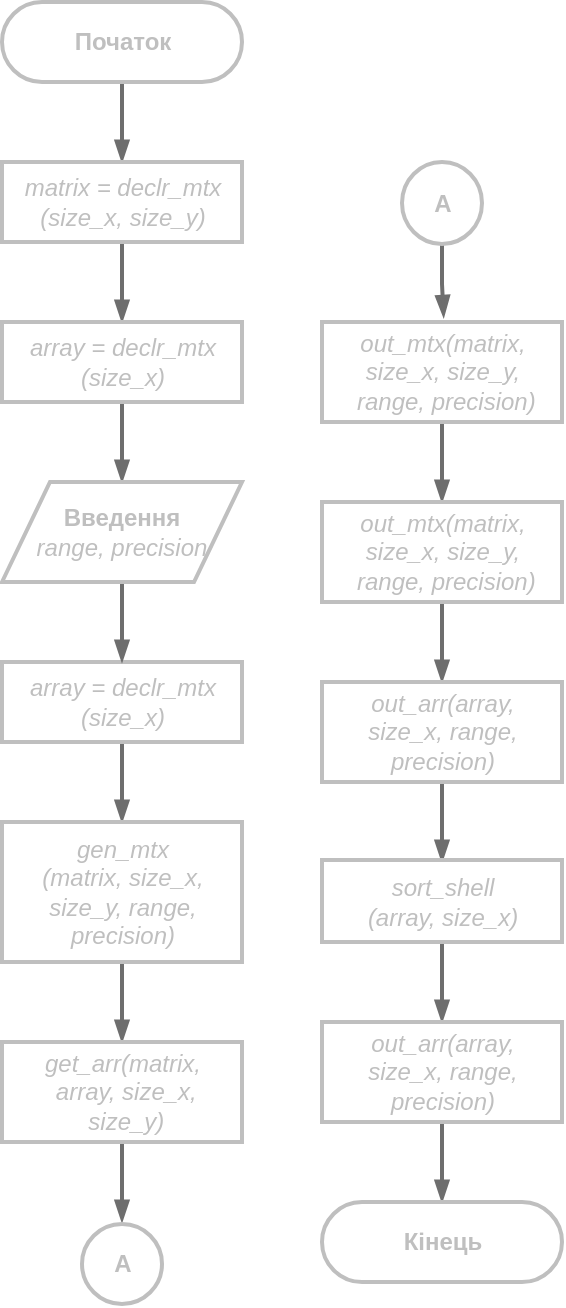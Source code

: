 <mxfile version="15.8.7" type="device" pages="10"><diagram id="KHq2c0_i9ajR-9Ve8inW" name="Основна"><mxGraphModel dx="524" dy="940" grid="1" gridSize="10" guides="1" tooltips="1" connect="1" arrows="1" fold="1" page="1" pageScale="1" pageWidth="827" pageHeight="1169" math="0" shadow="0"><root><mxCell id="0"/><mxCell id="1" parent="0"/><mxCell id="q43H_K_Y2ieSmeXYrUgz-2" style="edgeStyle=orthogonalEdgeStyle;rounded=0;orthogonalLoop=1;jettySize=auto;html=1;fontColor=#BFBFBF;strokeWidth=2;strokeColor=#6E6E6E;endArrow=blockThin;endFill=1;" edge="1" parent="1" source="q43H_K_Y2ieSmeXYrUgz-1"><mxGeometry relative="1" as="geometry"><mxPoint x="380" y="119" as="targetPoint"/></mxGeometry></mxCell><mxCell id="q43H_K_Y2ieSmeXYrUgz-1" value="&lt;b&gt;&lt;font color=&quot;#bfbfbf&quot;&gt;Початок&lt;/font&gt;&lt;/b&gt;" style="html=1;dashed=0;whitespace=wrap;shape=mxgraph.dfd.start;strokeWidth=2;strokeColor=#BFBFBF;" vertex="1" parent="1"><mxGeometry x="320" y="39" width="120" height="40" as="geometry"/></mxCell><mxCell id="q43H_K_Y2ieSmeXYrUgz-5" style="edgeStyle=orthogonalEdgeStyle;rounded=0;orthogonalLoop=1;jettySize=auto;html=1;entryX=0.5;entryY=0;entryDx=0;entryDy=0;fontColor=#BFBFBF;endArrow=blockThin;endFill=1;strokeColor=#6E6E6E;strokeWidth=2;" edge="1" parent="1" source="q43H_K_Y2ieSmeXYrUgz-3" target="q43H_K_Y2ieSmeXYrUgz-4"><mxGeometry relative="1" as="geometry"/></mxCell><mxCell id="q43H_K_Y2ieSmeXYrUgz-3" value="&lt;i&gt;matrix = declr_mtx&lt;br&gt;(size_x, size_y)&lt;/i&gt;" style="html=1;dashed=0;whitespace=wrap;fontColor=#BFBFBF;strokeColor=#BFBFBF;strokeWidth=2;" vertex="1" parent="1"><mxGeometry x="320" y="119" width="120" height="40" as="geometry"/></mxCell><mxCell id="q43H_K_Y2ieSmeXYrUgz-6" style="edgeStyle=orthogonalEdgeStyle;rounded=0;orthogonalLoop=1;jettySize=auto;html=1;fontColor=#BFBFBF;endArrow=blockThin;endFill=1;strokeColor=#6E6E6E;strokeWidth=2;" edge="1" parent="1" source="q43H_K_Y2ieSmeXYrUgz-4"><mxGeometry relative="1" as="geometry"><mxPoint x="380" y="279" as="targetPoint"/></mxGeometry></mxCell><mxCell id="q43H_K_Y2ieSmeXYrUgz-4" value="&lt;i&gt;array = declr_mtx&lt;br&gt;(size_x)&lt;/i&gt;" style="html=1;dashed=0;whitespace=wrap;fontColor=#BFBFBF;strokeColor=#BFBFBF;strokeWidth=2;" vertex="1" parent="1"><mxGeometry x="320" y="199" width="120" height="40" as="geometry"/></mxCell><mxCell id="q43H_K_Y2ieSmeXYrUgz-11" style="edgeStyle=orthogonalEdgeStyle;rounded=0;orthogonalLoop=1;jettySize=auto;html=1;entryX=0.5;entryY=0;entryDx=0;entryDy=0;fontColor=#BFBFBF;endArrow=blockThin;endFill=1;strokeColor=#6E6E6E;strokeWidth=2;" edge="1" parent="1" source="q43H_K_Y2ieSmeXYrUgz-7" target="q43H_K_Y2ieSmeXYrUgz-10"><mxGeometry relative="1" as="geometry"/></mxCell><mxCell id="q43H_K_Y2ieSmeXYrUgz-7" value="&lt;i&gt;array = declr_mtx&lt;br&gt;(size_x)&lt;/i&gt;" style="html=1;dashed=0;whitespace=wrap;fontColor=#BFBFBF;strokeColor=#BFBFBF;strokeWidth=2;" vertex="1" parent="1"><mxGeometry x="320" y="369" width="120" height="40" as="geometry"/></mxCell><mxCell id="q43H_K_Y2ieSmeXYrUgz-9" style="edgeStyle=orthogonalEdgeStyle;rounded=0;orthogonalLoop=1;jettySize=auto;html=1;fontColor=#BFBFBF;endArrow=blockThin;endFill=1;strokeColor=#6E6E6E;strokeWidth=2;" edge="1" parent="1" source="q43H_K_Y2ieSmeXYrUgz-8"><mxGeometry relative="1" as="geometry"><mxPoint x="380" y="369" as="targetPoint"/></mxGeometry></mxCell><mxCell id="q43H_K_Y2ieSmeXYrUgz-8" value="&lt;b&gt;Введення&lt;/b&gt; &lt;br&gt;&lt;i&gt;range, precision&lt;/i&gt;" style="shape=parallelogram;perimeter=parallelogramPerimeter;whiteSpace=wrap;html=1;dashed=0;fontColor=#BFBFBF;strokeColor=#BFBFBF;strokeWidth=2;" vertex="1" parent="1"><mxGeometry x="320" y="279" width="120" height="50" as="geometry"/></mxCell><mxCell id="q43H_K_Y2ieSmeXYrUgz-12" style="edgeStyle=orthogonalEdgeStyle;rounded=0;orthogonalLoop=1;jettySize=auto;html=1;fontColor=#BFBFBF;endArrow=blockThin;endFill=1;strokeColor=#6E6E6E;strokeWidth=2;" edge="1" parent="1" source="q43H_K_Y2ieSmeXYrUgz-10"><mxGeometry relative="1" as="geometry"><mxPoint x="380" y="559" as="targetPoint"/></mxGeometry></mxCell><mxCell id="q43H_K_Y2ieSmeXYrUgz-10" value="&lt;i&gt;gen_mtx&lt;br&gt;(matrix, size_x, &lt;br&gt;size_y, range, &lt;br&gt;precision)&lt;/i&gt;" style="html=1;dashed=0;whitespace=wrap;fontColor=#BFBFBF;strokeColor=#BFBFBF;strokeWidth=2;" vertex="1" parent="1"><mxGeometry x="320" y="449" width="120" height="70" as="geometry"/></mxCell><mxCell id="q43H_K_Y2ieSmeXYrUgz-14" style="edgeStyle=orthogonalEdgeStyle;rounded=0;orthogonalLoop=1;jettySize=auto;html=1;fontColor=#BFBFBF;endArrow=blockThin;endFill=1;strokeColor=#6E6E6E;strokeWidth=2;" edge="1" parent="1" source="q43H_K_Y2ieSmeXYrUgz-13"><mxGeometry relative="1" as="geometry"><mxPoint x="380" y="649" as="targetPoint"/></mxGeometry></mxCell><mxCell id="q43H_K_Y2ieSmeXYrUgz-13" value="&lt;i&gt;get_arr(matrix,&lt;br&gt;&amp;nbsp;array, size_x,&lt;br&gt;&amp;nbsp;size_y)&lt;/i&gt;" style="html=1;dashed=0;whitespace=wrap;fontColor=#BFBFBF;strokeColor=#BFBFBF;strokeWidth=2;" vertex="1" parent="1"><mxGeometry x="320" y="559" width="120" height="50" as="geometry"/></mxCell><mxCell id="q43H_K_Y2ieSmeXYrUgz-16" style="edgeStyle=orthogonalEdgeStyle;rounded=0;orthogonalLoop=1;jettySize=auto;html=1;fontColor=#BFBFBF;endArrow=blockThin;endFill=1;strokeColor=#6E6E6E;strokeWidth=2;" edge="1" parent="1" source="q43H_K_Y2ieSmeXYrUgz-15"><mxGeometry relative="1" as="geometry"><mxPoint x="540" y="289" as="targetPoint"/></mxGeometry></mxCell><mxCell id="q43H_K_Y2ieSmeXYrUgz-15" value="&lt;i&gt;out_mtx(matrix, &lt;br&gt;size_x, size_y,&lt;br&gt;&amp;nbsp;range, precision)&lt;br&gt;&lt;/i&gt;" style="html=1;dashed=0;whitespace=wrap;fontColor=#BFBFBF;strokeColor=#BFBFBF;strokeWidth=2;" vertex="1" parent="1"><mxGeometry x="480" y="199" width="120" height="50" as="geometry"/></mxCell><mxCell id="q43H_K_Y2ieSmeXYrUgz-18" style="edgeStyle=orthogonalEdgeStyle;rounded=0;orthogonalLoop=1;jettySize=auto;html=1;fontColor=#BFBFBF;endArrow=blockThin;endFill=1;strokeColor=#6E6E6E;strokeWidth=2;" edge="1" parent="1" source="q43H_K_Y2ieSmeXYrUgz-17"><mxGeometry relative="1" as="geometry"><mxPoint x="540" y="379" as="targetPoint"/></mxGeometry></mxCell><mxCell id="q43H_K_Y2ieSmeXYrUgz-17" value="&lt;i&gt;out_mtx(matrix, &lt;br&gt;size_x, size_y,&lt;br&gt;&amp;nbsp;range, precision)&lt;/i&gt;" style="html=1;dashed=0;whitespace=wrap;fontColor=#BFBFBF;strokeColor=#BFBFBF;strokeWidth=2;" vertex="1" parent="1"><mxGeometry x="480" y="289" width="120" height="50" as="geometry"/></mxCell><mxCell id="q43H_K_Y2ieSmeXYrUgz-20" style="edgeStyle=orthogonalEdgeStyle;rounded=0;orthogonalLoop=1;jettySize=auto;html=1;fontColor=#BFBFBF;endArrow=blockThin;endFill=1;strokeColor=#6E6E6E;strokeWidth=2;" edge="1" parent="1" source="q43H_K_Y2ieSmeXYrUgz-19"><mxGeometry relative="1" as="geometry"><mxPoint x="540" y="469" as="targetPoint"/></mxGeometry></mxCell><mxCell id="q43H_K_Y2ieSmeXYrUgz-19" value="&lt;i&gt;out_arr(array, &lt;br&gt;size_x, range, &lt;br&gt;precision)&lt;/i&gt;" style="html=1;dashed=0;whitespace=wrap;fontColor=#BFBFBF;strokeColor=#BFBFBF;strokeWidth=2;" vertex="1" parent="1"><mxGeometry x="480" y="379" width="120" height="50" as="geometry"/></mxCell><mxCell id="q43H_K_Y2ieSmeXYrUgz-22" style="edgeStyle=orthogonalEdgeStyle;rounded=0;orthogonalLoop=1;jettySize=auto;html=1;fontColor=#BFBFBF;endArrow=blockThin;endFill=1;strokeColor=#6E6E6E;strokeWidth=2;" edge="1" parent="1" source="q43H_K_Y2ieSmeXYrUgz-21"><mxGeometry relative="1" as="geometry"><mxPoint x="540" y="549" as="targetPoint"/></mxGeometry></mxCell><mxCell id="q43H_K_Y2ieSmeXYrUgz-21" value="&lt;i&gt;sort_shell&lt;br&gt;(array, size_x)&lt;/i&gt;" style="html=1;dashed=0;whitespace=wrap;fontColor=#BFBFBF;strokeColor=#BFBFBF;strokeWidth=2;" vertex="1" parent="1"><mxGeometry x="480" y="468" width="120" height="41" as="geometry"/></mxCell><mxCell id="q43H_K_Y2ieSmeXYrUgz-25" style="edgeStyle=orthogonalEdgeStyle;rounded=0;orthogonalLoop=1;jettySize=auto;html=1;entryX=0.5;entryY=0.5;entryDx=0;entryDy=-20;entryPerimeter=0;fontColor=#BFBFBF;endArrow=blockThin;endFill=1;strokeColor=#6E6E6E;strokeWidth=2;" edge="1" parent="1" source="q43H_K_Y2ieSmeXYrUgz-23" target="q43H_K_Y2ieSmeXYrUgz-24"><mxGeometry relative="1" as="geometry"/></mxCell><mxCell id="q43H_K_Y2ieSmeXYrUgz-23" value="&lt;i&gt;out_arr(array, &lt;br&gt;size_x, range, &lt;br&gt;precision)&lt;/i&gt;" style="html=1;dashed=0;whitespace=wrap;fontColor=#BFBFBF;strokeColor=#BFBFBF;strokeWidth=2;" vertex="1" parent="1"><mxGeometry x="480" y="549" width="120" height="50" as="geometry"/></mxCell><mxCell id="q43H_K_Y2ieSmeXYrUgz-24" value="&lt;b&gt;&lt;font color=&quot;#bfbfbf&quot;&gt;Кінець&lt;/font&gt;&lt;/b&gt;" style="html=1;dashed=0;whitespace=wrap;shape=mxgraph.dfd.start;strokeWidth=2;strokeColor=#BFBFBF;" vertex="1" parent="1"><mxGeometry x="480" y="639" width="120" height="40" as="geometry"/></mxCell><mxCell id="q43H_K_Y2ieSmeXYrUgz-26" value="&lt;b&gt;A&lt;/b&gt;" style="shape=ellipse;html=1;dashed=0;whitespace=wrap;perimeter=ellipsePerimeter;fontColor=#BFBFBF;strokeColor=#BFBFBF;strokeWidth=2;" vertex="1" parent="1"><mxGeometry x="360" y="650" width="40" height="40" as="geometry"/></mxCell><mxCell id="q43H_K_Y2ieSmeXYrUgz-28" style="edgeStyle=orthogonalEdgeStyle;rounded=0;orthogonalLoop=1;jettySize=auto;html=1;entryX=0.507;entryY=-0.048;entryDx=0;entryDy=0;entryPerimeter=0;fontColor=#BFBFBF;endArrow=blockThin;endFill=1;strokeColor=#6E6E6E;strokeWidth=2;" edge="1" parent="1" source="q43H_K_Y2ieSmeXYrUgz-27" target="q43H_K_Y2ieSmeXYrUgz-15"><mxGeometry relative="1" as="geometry"/></mxCell><mxCell id="q43H_K_Y2ieSmeXYrUgz-27" value="&lt;b&gt;A&lt;/b&gt;" style="shape=ellipse;html=1;dashed=0;whitespace=wrap;perimeter=ellipsePerimeter;fontColor=#BFBFBF;strokeColor=#BFBFBF;strokeWidth=2;" vertex="1" parent="1"><mxGeometry x="520" y="119" width="40" height="41" as="geometry"/></mxCell></root></mxGraphModel></diagram><diagram id="K5B6Pl3CyF44BrarCf-X" name="declr_mtx"><mxGraphModel dx="362" dy="649" grid="1" gridSize="10" guides="1" tooltips="1" connect="1" arrows="1" fold="1" page="1" pageScale="1" pageWidth="827" pageHeight="1169" math="0" shadow="0"><root><mxCell id="3604OHg0y0HaI5gsdw8K-0"/><mxCell id="3604OHg0y0HaI5gsdw8K-1" parent="3604OHg0y0HaI5gsdw8K-0"/><mxCell id="VGeND4pKzRzP8vx8jF81-1" style="edgeStyle=orthogonalEdgeStyle;rounded=0;orthogonalLoop=1;jettySize=auto;html=1;fontColor=#BFBFBF;endArrow=blockThin;endFill=1;strokeColor=#6E6E6E;strokeWidth=2;" edge="1" parent="3604OHg0y0HaI5gsdw8K-1" source="3604OHg0y0HaI5gsdw8K-2"><mxGeometry relative="1" as="geometry"><mxPoint x="340" y="280" as="targetPoint"/></mxGeometry></mxCell><mxCell id="3604OHg0y0HaI5gsdw8K-2" value="&lt;b&gt;Початок&lt;/b&gt; &lt;i&gt;declr_mtx()&lt;/i&gt;" style="shape=process;whiteSpace=wrap;html=1;backgroundOutline=1;fontColor=#BFBFBF;strokeColor=#BFBFBF;strokeWidth=2;" vertex="1" parent="3604OHg0y0HaI5gsdw8K-1"><mxGeometry x="280" y="200" width="120" height="40" as="geometry"/></mxCell><mxCell id="VGeND4pKzRzP8vx8jF81-0" value="&lt;b&gt;Кінець&lt;br&gt;&lt;/b&gt;&lt;i&gt;declr_mtx()&lt;/i&gt;" style="shape=process;whiteSpace=wrap;html=1;backgroundOutline=1;fontColor=#BFBFBF;strokeColor=#BFBFBF;strokeWidth=2;" vertex="1" parent="3604OHg0y0HaI5gsdw8K-1"><mxGeometry x="280" y="540" width="120" height="40" as="geometry"/></mxCell><mxCell id="f7QhoeqSEtTidfWY8fZw-1" style="edgeStyle=orthogonalEdgeStyle;rounded=0;orthogonalLoop=1;jettySize=auto;html=1;entryX=0.5;entryY=0;entryDx=0;entryDy=0;fontColor=#BFBFBF;endArrow=blockThin;endFill=1;strokeColor=#6E6E6E;strokeWidth=2;" edge="1" parent="3604OHg0y0HaI5gsdw8K-1" source="VGeND4pKzRzP8vx8jF81-2" target="f7QhoeqSEtTidfWY8fZw-0"><mxGeometry relative="1" as="geometry"/></mxCell><mxCell id="VGeND4pKzRzP8vx8jF81-2" value="&lt;i&gt;matrix = new &lt;br&gt;double* [size_x]&lt;/i&gt;" style="html=1;dashed=0;whitespace=wrap;fontColor=#BFBFBF;strokeColor=#BFBFBF;strokeWidth=2;" vertex="1" parent="3604OHg0y0HaI5gsdw8K-1"><mxGeometry x="280" y="280" width="120" height="40" as="geometry"/></mxCell><mxCell id="f7QhoeqSEtTidfWY8fZw-2" style="edgeStyle=orthogonalEdgeStyle;rounded=0;orthogonalLoop=1;jettySize=auto;html=1;fontColor=#BFBFBF;endArrow=blockThin;endFill=1;strokeColor=#6E6E6E;strokeWidth=2;" edge="1" parent="3604OHg0y0HaI5gsdw8K-1" source="f7QhoeqSEtTidfWY8fZw-0"><mxGeometry relative="1" as="geometry"><mxPoint x="340" y="440" as="targetPoint"/></mxGeometry></mxCell><mxCell id="f7QhoeqSEtTidfWY8fZw-6" style="edgeStyle=orthogonalEdgeStyle;rounded=1;orthogonalLoop=1;jettySize=auto;html=1;fontColor=#6E6E6E;endArrow=blockThin;endFill=1;strokeColor=#6E6E6E;strokeWidth=2;" edge="1" parent="3604OHg0y0HaI5gsdw8K-1" source="f7QhoeqSEtTidfWY8fZw-0"><mxGeometry relative="1" as="geometry"><mxPoint x="340" y="540" as="targetPoint"/><Array as="points"><mxPoint x="420" y="380"/><mxPoint x="420" y="520"/></Array></mxGeometry></mxCell><mxCell id="f7QhoeqSEtTidfWY8fZw-0" value="&lt;i&gt;i := 0, size_x&lt;/i&gt;" style="shape=hexagon;perimeter=hexagonPerimeter2;whiteSpace=wrap;html=1;size=0.25;fontColor=#BFBFBF;strokeColor=#BFBFBF;strokeWidth=2;" vertex="1" parent="3604OHg0y0HaI5gsdw8K-1"><mxGeometry x="280" y="360" width="120" height="40" as="geometry"/></mxCell><mxCell id="f7QhoeqSEtTidfWY8fZw-3" value="&lt;font color=&quot;#6e6e6e&quot;&gt;&lt;b&gt;+&lt;/b&gt;&lt;/font&gt;" style="text;html=1;align=center;verticalAlign=middle;resizable=0;points=[];autosize=1;strokeColor=none;fillColor=none;fontColor=#BFBFBF;" vertex="1" parent="3604OHg0y0HaI5gsdw8K-1"><mxGeometry x="340" y="400" width="20" height="20" as="geometry"/></mxCell><mxCell id="f7QhoeqSEtTidfWY8fZw-5" style="edgeStyle=orthogonalEdgeStyle;rounded=1;orthogonalLoop=1;jettySize=auto;html=1;entryX=0;entryY=0.5;entryDx=0;entryDy=0;fontColor=#6E6E6E;endArrow=blockThin;endFill=1;strokeColor=#6E6E6E;strokeWidth=2;" edge="1" parent="3604OHg0y0HaI5gsdw8K-1" source="f7QhoeqSEtTidfWY8fZw-4" target="f7QhoeqSEtTidfWY8fZw-0"><mxGeometry relative="1" as="geometry"><Array as="points"><mxPoint x="340" y="500"/><mxPoint x="260" y="500"/><mxPoint x="260" y="380"/></Array></mxGeometry></mxCell><mxCell id="f7QhoeqSEtTidfWY8fZw-4" value="&lt;i&gt;&lt;span&gt;&#9;&#9;&#9;&lt;/span&gt;*(matrix + i) = &lt;br&gt;new double [size_y]&lt;/i&gt;" style="html=1;dashed=0;whitespace=wrap;fontColor=#BFBFBF;strokeColor=#BFBFBF;strokeWidth=2;" vertex="1" parent="3604OHg0y0HaI5gsdw8K-1"><mxGeometry x="280" y="440" width="120" height="40" as="geometry"/></mxCell><mxCell id="f7QhoeqSEtTidfWY8fZw-7" value="&lt;font color=&quot;#6e6e6e&quot;&gt;&lt;b&gt;-&lt;/b&gt;&lt;/font&gt;" style="text;html=1;align=center;verticalAlign=middle;resizable=0;points=[];autosize=1;strokeColor=none;fillColor=none;fontColor=#BFBFBF;" vertex="1" parent="3604OHg0y0HaI5gsdw8K-1"><mxGeometry x="400" y="360" width="20" height="20" as="geometry"/></mxCell></root></mxGraphModel></diagram><diagram id="kfWeInoJIXJxgpRwiZeB" name="declr_arr"><mxGraphModel dx="524" dy="939" grid="1" gridSize="10" guides="1" tooltips="1" connect="1" arrows="1" fold="1" page="1" pageScale="1" pageWidth="827" pageHeight="1169" math="0" shadow="0"><root><mxCell id="tuJB4X0P264FBDi9ujvV-0"/><mxCell id="tuJB4X0P264FBDi9ujvV-1" parent="tuJB4X0P264FBDi9ujvV-0"/><mxCell id="hAjqFTEJtmqtq9h8O3nh-2" style="edgeStyle=orthogonalEdgeStyle;rounded=1;orthogonalLoop=1;jettySize=auto;html=1;entryX=0.5;entryY=0;entryDx=0;entryDy=0;fontColor=#BFBFBF;endArrow=blockThin;endFill=1;strokeColor=#6E6E6E;strokeWidth=2;" edge="1" parent="tuJB4X0P264FBDi9ujvV-1" source="hAjqFTEJtmqtq9h8O3nh-0" target="hAjqFTEJtmqtq9h8O3nh-1"><mxGeometry relative="1" as="geometry"/></mxCell><mxCell id="hAjqFTEJtmqtq9h8O3nh-0" value="&lt;b&gt;Початок&lt;/b&gt; &lt;i&gt;declr_arr()&lt;/i&gt;" style="shape=process;whiteSpace=wrap;html=1;backgroundOutline=1;fontColor=#BFBFBF;strokeColor=#BFBFBF;strokeWidth=2;" vertex="1" parent="tuJB4X0P264FBDi9ujvV-1"><mxGeometry x="280" y="200" width="120" height="40" as="geometry"/></mxCell><mxCell id="hAjqFTEJtmqtq9h8O3nh-4" style="edgeStyle=orthogonalEdgeStyle;rounded=1;orthogonalLoop=1;jettySize=auto;html=1;entryX=0.5;entryY=0;entryDx=0;entryDy=0;fontColor=#BFBFBF;endArrow=blockThin;endFill=1;strokeColor=#6E6E6E;strokeWidth=2;" edge="1" parent="tuJB4X0P264FBDi9ujvV-1" source="hAjqFTEJtmqtq9h8O3nh-1" target="hAjqFTEJtmqtq9h8O3nh-3"><mxGeometry relative="1" as="geometry"/></mxCell><mxCell id="hAjqFTEJtmqtq9h8O3nh-1" value="&lt;font color=&quot;#bfbfbf&quot;&gt;array = &lt;br&gt;new double [size_x]&lt;/font&gt;" style="html=1;dashed=0;whitespace=wrap;fontColor=#6E6E6E;strokeColor=#BFBFBF;strokeWidth=2;" vertex="1" parent="tuJB4X0P264FBDi9ujvV-1"><mxGeometry x="280" y="280" width="120" height="40" as="geometry"/></mxCell><mxCell id="hAjqFTEJtmqtq9h8O3nh-6" style="edgeStyle=orthogonalEdgeStyle;rounded=1;orthogonalLoop=1;jettySize=auto;html=1;entryX=0.5;entryY=0;entryDx=0;entryDy=0;fontColor=#BFBFBF;endArrow=blockThin;endFill=1;strokeColor=#6E6E6E;strokeWidth=2;" edge="1" parent="tuJB4X0P264FBDi9ujvV-1" source="hAjqFTEJtmqtq9h8O3nh-3" target="hAjqFTEJtmqtq9h8O3nh-5"><mxGeometry relative="1" as="geometry"/></mxCell><mxCell id="hAjqFTEJtmqtq9h8O3nh-3" value="&lt;b&gt;Повернути&lt;/b&gt; &lt;i&gt;array&lt;/i&gt;" style="html=1;dashed=0;whitespace=wrap;fontColor=#BFBFBF;strokeColor=#BFBFBF;strokeWidth=2;" vertex="1" parent="tuJB4X0P264FBDi9ujvV-1"><mxGeometry x="280" y="360" width="120" height="40" as="geometry"/></mxCell><mxCell id="hAjqFTEJtmqtq9h8O3nh-5" value="&lt;b&gt;Кінець&lt;br&gt;&lt;/b&gt;&lt;i&gt;declr_arr()&lt;/i&gt;" style="shape=process;whiteSpace=wrap;html=1;backgroundOutline=1;fontColor=#BFBFBF;strokeColor=#BFBFBF;strokeWidth=2;" vertex="1" parent="tuJB4X0P264FBDi9ujvV-1"><mxGeometry x="280" y="440" width="120" height="40" as="geometry"/></mxCell></root></mxGraphModel></diagram><diagram id="-f7a3sFOBDPImDX31hqM" name="rand_double"><mxGraphModel dx="362" dy="649" grid="1" gridSize="10" guides="1" tooltips="1" connect="1" arrows="1" fold="1" page="1" pageScale="1" pageWidth="827" pageHeight="1169" math="0" shadow="0"><root><mxCell id="uscAeiHLX8y8g5j1P-vH-0"/><mxCell id="uscAeiHLX8y8g5j1P-vH-1" parent="uscAeiHLX8y8g5j1P-vH-0"/><mxCell id="nmo6jSWnXY6sF3LtTxHo-2" style="edgeStyle=orthogonalEdgeStyle;rounded=1;orthogonalLoop=1;jettySize=auto;html=1;fontColor=#BFBFBF;endArrow=blockThin;endFill=1;strokeColor=#6E6E6E;strokeWidth=2;" edge="1" parent="uscAeiHLX8y8g5j1P-vH-1" source="nmo6jSWnXY6sF3LtTxHo-0"><mxGeometry relative="1" as="geometry"><mxPoint x="340" y="280" as="targetPoint"/></mxGeometry></mxCell><mxCell id="nmo6jSWnXY6sF3LtTxHo-0" value="&lt;b&gt;Початок&lt;/b&gt; &lt;i&gt;rand_double()&lt;/i&gt;" style="shape=process;whiteSpace=wrap;html=1;backgroundOutline=1;fontColor=#BFBFBF;strokeColor=#BFBFBF;strokeWidth=2;" vertex="1" parent="uscAeiHLX8y8g5j1P-vH-1"><mxGeometry x="280" y="200" width="120" height="40" as="geometry"/></mxCell><mxCell id="nmo6jSWnXY6sF3LtTxHo-1" value="&lt;b&gt;Кінець&lt;br&gt;&lt;/b&gt;&lt;i&gt;rand_double&lt;/i&gt;&lt;i&gt;()&lt;/i&gt;" style="shape=process;whiteSpace=wrap;html=1;backgroundOutline=1;fontColor=#BFBFBF;strokeColor=#BFBFBF;strokeWidth=2;" vertex="1" parent="uscAeiHLX8y8g5j1P-vH-1"><mxGeometry x="280" y="620" width="120" height="40" as="geometry"/></mxCell><mxCell id="qNNmHBNoX_MWgnXWmHlu-10" style="edgeStyle=orthogonalEdgeStyle;rounded=1;orthogonalLoop=1;jettySize=auto;html=1;entryX=0.5;entryY=0;entryDx=0;entryDy=0;fontColor=#BFBFBF;endArrow=blockThin;endFill=1;strokeColor=#6E6E6E;strokeWidth=2;" edge="1" parent="uscAeiHLX8y8g5j1P-vH-1" source="qNNmHBNoX_MWgnXWmHlu-8" target="qNNmHBNoX_MWgnXWmHlu-9"><mxGeometry relative="1" as="geometry"/></mxCell><mxCell id="qNNmHBNoX_MWgnXWmHlu-8" value="&lt;i&gt;rand_int = rand() % &lt;br&gt;(2 * range) - range&lt;br&gt;&lt;/i&gt;" style="html=1;dashed=0;whitespace=wrap;fontColor=#BFBFBF;strokeColor=#BFBFBF;strokeWidth=2;" vertex="1" parent="uscAeiHLX8y8g5j1P-vH-1"><mxGeometry x="280" y="280" width="120" height="40" as="geometry"/></mxCell><mxCell id="qNNmHBNoX_MWgnXWmHlu-11" style="edgeStyle=orthogonalEdgeStyle;rounded=1;orthogonalLoop=1;jettySize=auto;html=1;fontColor=#BFBFBF;endArrow=blockThin;endFill=1;strokeColor=#6E6E6E;strokeWidth=2;" edge="1" parent="uscAeiHLX8y8g5j1P-vH-1" source="qNNmHBNoX_MWgnXWmHlu-9"><mxGeometry relative="1" as="geometry"><mxPoint x="340" y="440" as="targetPoint"/></mxGeometry></mxCell><mxCell id="qNNmHBNoX_MWgnXWmHlu-9" value="&lt;i&gt;rand_frac = rand() % &lt;br&gt;int(pow(10, precision))&lt;/i&gt;" style="html=1;dashed=0;whitespace=wrap;fontColor=#BFBFBF;strokeColor=#BFBFBF;strokeWidth=2;" vertex="1" parent="uscAeiHLX8y8g5j1P-vH-1"><mxGeometry x="280" y="360" width="120" height="40" as="geometry"/></mxCell><mxCell id="qNNmHBNoX_MWgnXWmHlu-13" style="edgeStyle=orthogonalEdgeStyle;rounded=1;orthogonalLoop=1;jettySize=auto;html=1;fontColor=#BFBFBF;endArrow=blockThin;endFill=1;strokeColor=#6E6E6E;strokeWidth=2;" edge="1" parent="uscAeiHLX8y8g5j1P-vH-1" source="qNNmHBNoX_MWgnXWmHlu-12"><mxGeometry relative="1" as="geometry"><mxPoint x="340" y="540" as="targetPoint"/></mxGeometry></mxCell><mxCell id="qNNmHBNoX_MWgnXWmHlu-12" value="&lt;i&gt;random = rand_int &lt;br&gt;+ rand_frac * &lt;br&gt;pow(0.1, precision);&lt;/i&gt;" style="html=1;dashed=0;whitespace=wrap;fontColor=#BFBFBF;strokeColor=#BFBFBF;strokeWidth=2;" vertex="1" parent="uscAeiHLX8y8g5j1P-vH-1"><mxGeometry x="280" y="440" width="120" height="60" as="geometry"/></mxCell><mxCell id="31l9e3vb4Rh3LEGYCDEx-1" style="edgeStyle=orthogonalEdgeStyle;rounded=1;orthogonalLoop=1;jettySize=auto;html=1;fontColor=#BFBFBF;endArrow=blockThin;endFill=1;strokeColor=#6E6E6E;strokeWidth=2;" edge="1" parent="uscAeiHLX8y8g5j1P-vH-1" source="31l9e3vb4Rh3LEGYCDEx-0"><mxGeometry relative="1" as="geometry"><mxPoint x="340" y="620" as="targetPoint"/></mxGeometry></mxCell><mxCell id="31l9e3vb4Rh3LEGYCDEx-0" value="&lt;b&gt;Повернути&lt;/b&gt;&amp;nbsp;&lt;i&gt;random&lt;/i&gt;" style="html=1;dashed=0;whitespace=wrap;fontColor=#BFBFBF;strokeColor=#BFBFBF;strokeWidth=2;" vertex="1" parent="uscAeiHLX8y8g5j1P-vH-1"><mxGeometry x="280" y="540" width="120" height="40" as="geometry"/></mxCell></root></mxGraphModel></diagram><diagram id="2wiZz2mtzi3qfjrQWbcN" name="gen_mtx"><mxGraphModel dx="362" dy="649" grid="1" gridSize="10" guides="1" tooltips="1" connect="1" arrows="1" fold="1" page="1" pageScale="1" pageWidth="827" pageHeight="1169" math="0" shadow="0"><root><mxCell id="X9-1QgVJsSwHqpCt7dzY-0"/><mxCell id="X9-1QgVJsSwHqpCt7dzY-1" parent="X9-1QgVJsSwHqpCt7dzY-0"/><mxCell id="rE-2bwvNF3KKYLADvoTt-3" style="edgeStyle=orthogonalEdgeStyle;rounded=1;orthogonalLoop=1;jettySize=auto;html=1;entryX=0.5;entryY=0;entryDx=0;entryDy=0;fontColor=#BFBFBF;endArrow=blockThin;endFill=1;strokeColor=#6E6E6E;strokeWidth=2;" edge="1" parent="X9-1QgVJsSwHqpCt7dzY-1" source="Z6JwMXmTEpw-OCfFsI42-0" target="rE-2bwvNF3KKYLADvoTt-1"><mxGeometry relative="1" as="geometry"/></mxCell><mxCell id="Z6JwMXmTEpw-OCfFsI42-0" value="&lt;b&gt;Початок&lt;/b&gt; &lt;i&gt;gen_mtx()&lt;/i&gt;" style="shape=process;whiteSpace=wrap;html=1;backgroundOutline=1;fontColor=#BFBFBF;strokeColor=#BFBFBF;strokeWidth=2;" vertex="1" parent="X9-1QgVJsSwHqpCt7dzY-1"><mxGeometry x="280" y="200" width="120" height="40" as="geometry"/></mxCell><mxCell id="rE-2bwvNF3KKYLADvoTt-0" style="edgeStyle=orthogonalEdgeStyle;rounded=0;orthogonalLoop=1;jettySize=auto;html=1;fontColor=#BFBFBF;endArrow=blockThin;endFill=1;strokeColor=#6E6E6E;strokeWidth=2;" edge="1" parent="X9-1QgVJsSwHqpCt7dzY-1" source="rE-2bwvNF3KKYLADvoTt-1"><mxGeometry relative="1" as="geometry"><mxPoint x="340" y="360" as="targetPoint"/></mxGeometry></mxCell><mxCell id="rE-2bwvNF3KKYLADvoTt-10" style="edgeStyle=orthogonalEdgeStyle;rounded=1;orthogonalLoop=1;jettySize=auto;html=1;fontColor=#BFBFBF;endArrow=blockThin;endFill=1;strokeColor=#6E6E6E;strokeWidth=2;" edge="1" parent="X9-1QgVJsSwHqpCt7dzY-1" source="rE-2bwvNF3KKYLADvoTt-1"><mxGeometry relative="1" as="geometry"><mxPoint x="340" y="570" as="targetPoint"/><Array as="points"><mxPoint x="440" y="300"/><mxPoint x="440" y="550"/><mxPoint x="340" y="550"/></Array></mxGeometry></mxCell><mxCell id="rE-2bwvNF3KKYLADvoTt-1" value="&lt;i&gt;i := 0, size_x&lt;/i&gt;" style="shape=hexagon;perimeter=hexagonPerimeter2;whiteSpace=wrap;html=1;size=0.25;fontColor=#BFBFBF;strokeColor=#BFBFBF;strokeWidth=2;" vertex="1" parent="X9-1QgVJsSwHqpCt7dzY-1"><mxGeometry x="280" y="280" width="120" height="40" as="geometry"/></mxCell><mxCell id="rE-2bwvNF3KKYLADvoTt-2" value="&lt;font color=&quot;#6e6e6e&quot;&gt;&lt;b&gt;+&lt;/b&gt;&lt;/font&gt;" style="text;html=1;align=center;verticalAlign=middle;resizable=0;points=[];autosize=1;strokeColor=none;fillColor=none;fontColor=#BFBFBF;" vertex="1" parent="X9-1QgVJsSwHqpCt7dzY-1"><mxGeometry x="340" y="320" width="20" height="20" as="geometry"/></mxCell><mxCell id="rE-2bwvNF3KKYLADvoTt-4" style="edgeStyle=orthogonalEdgeStyle;rounded=0;orthogonalLoop=1;jettySize=auto;html=1;fontColor=#BFBFBF;endArrow=blockThin;endFill=1;strokeColor=#6E6E6E;strokeWidth=2;" edge="1" parent="X9-1QgVJsSwHqpCt7dzY-1" source="rE-2bwvNF3KKYLADvoTt-5"><mxGeometry relative="1" as="geometry"><mxPoint x="340" y="440" as="targetPoint"/></mxGeometry></mxCell><mxCell id="rE-2bwvNF3KKYLADvoTt-9" style="edgeStyle=orthogonalEdgeStyle;rounded=1;orthogonalLoop=1;jettySize=auto;html=1;entryX=0;entryY=0.5;entryDx=0;entryDy=0;fontColor=#BFBFBF;endArrow=blockThin;endFill=1;strokeColor=#6E6E6E;strokeWidth=2;" edge="1" parent="X9-1QgVJsSwHqpCt7dzY-1" source="rE-2bwvNF3KKYLADvoTt-5" target="rE-2bwvNF3KKYLADvoTt-1"><mxGeometry relative="1" as="geometry"><Array as="points"><mxPoint x="420" y="380"/><mxPoint x="420" y="530"/><mxPoint x="240" y="530"/><mxPoint x="240" y="300"/></Array></mxGeometry></mxCell><mxCell id="rE-2bwvNF3KKYLADvoTt-5" value="&lt;i&gt;j := 0, size_y&lt;/i&gt;" style="shape=hexagon;perimeter=hexagonPerimeter2;whiteSpace=wrap;html=1;size=0.25;fontColor=#BFBFBF;strokeColor=#BFBFBF;strokeWidth=2;" vertex="1" parent="X9-1QgVJsSwHqpCt7dzY-1"><mxGeometry x="280" y="360" width="120" height="40" as="geometry"/></mxCell><mxCell id="rE-2bwvNF3KKYLADvoTt-6" value="&lt;font color=&quot;#6e6e6e&quot;&gt;&lt;b&gt;+&lt;/b&gt;&lt;/font&gt;" style="text;html=1;align=center;verticalAlign=middle;resizable=0;points=[];autosize=1;strokeColor=none;fillColor=none;fontColor=#BFBFBF;" vertex="1" parent="X9-1QgVJsSwHqpCt7dzY-1"><mxGeometry x="340" y="400" width="20" height="20" as="geometry"/></mxCell><mxCell id="rE-2bwvNF3KKYLADvoTt-8" style="edgeStyle=orthogonalEdgeStyle;rounded=1;orthogonalLoop=1;jettySize=auto;html=1;fontColor=#BFBFBF;endArrow=blockThin;endFill=1;strokeColor=#6E6E6E;strokeWidth=2;entryX=0;entryY=0.5;entryDx=0;entryDy=0;" edge="1" parent="X9-1QgVJsSwHqpCt7dzY-1" source="rE-2bwvNF3KKYLADvoTt-7" target="rE-2bwvNF3KKYLADvoTt-5"><mxGeometry relative="1" as="geometry"><mxPoint x="340" y="510" as="targetPoint"/><Array as="points"><mxPoint x="340" y="510"/><mxPoint x="260" y="510"/><mxPoint x="260" y="380"/></Array></mxGeometry></mxCell><mxCell id="rE-2bwvNF3KKYLADvoTt-7" value="*(*(matrix + i) + j) = &lt;br&gt;rand_double&lt;br&gt;(range, precision);" style="html=1;dashed=0;whitespace=wrap;fontColor=#BFBFBF;strokeColor=#BFBFBF;strokeWidth=2;" vertex="1" parent="X9-1QgVJsSwHqpCt7dzY-1"><mxGeometry x="280" y="440" width="120" height="50" as="geometry"/></mxCell><mxCell id="0o5bE2W0AcX20bukuUjV-0" value="&lt;font color=&quot;#6e6e6e&quot;&gt;&lt;b&gt;-&lt;/b&gt;&lt;/font&gt;" style="text;html=1;align=center;verticalAlign=middle;resizable=0;points=[];autosize=1;strokeColor=none;fillColor=none;fontColor=#BFBFBF;" vertex="1" parent="X9-1QgVJsSwHqpCt7dzY-1"><mxGeometry x="400" y="360" width="20" height="20" as="geometry"/></mxCell><mxCell id="0o5bE2W0AcX20bukuUjV-1" value="&lt;font color=&quot;#6e6e6e&quot;&gt;&lt;b&gt;-&lt;/b&gt;&lt;/font&gt;" style="text;html=1;align=center;verticalAlign=middle;resizable=0;points=[];autosize=1;strokeColor=none;fillColor=none;fontColor=#BFBFBF;" vertex="1" parent="X9-1QgVJsSwHqpCt7dzY-1"><mxGeometry x="400" y="280" width="20" height="20" as="geometry"/></mxCell><mxCell id="0o5bE2W0AcX20bukuUjV-2" value="&lt;b&gt;Кінець&lt;br&gt;&lt;/b&gt;&lt;i&gt;gen_mtx&lt;/i&gt;&lt;i&gt;()&lt;/i&gt;" style="shape=process;whiteSpace=wrap;html=1;backgroundOutline=1;fontColor=#BFBFBF;strokeColor=#BFBFBF;strokeWidth=2;" vertex="1" parent="X9-1QgVJsSwHqpCt7dzY-1"><mxGeometry x="280" y="570" width="120" height="40" as="geometry"/></mxCell></root></mxGraphModel></diagram><diagram id="R6LGpuJ0MvIGOsuVd5AI" name="get_arr"><mxGraphModel dx="434" dy="778" grid="1" gridSize="10" guides="1" tooltips="1" connect="1" arrows="1" fold="1" page="1" pageScale="1" pageWidth="827" pageHeight="1169" math="0" shadow="0"><root><mxCell id="pNVueusuqtjuGwgILR-a-0"/><mxCell id="pNVueusuqtjuGwgILR-a-1" parent="pNVueusuqtjuGwgILR-a-0"/><mxCell id="hVzjdersQNCmpXdT1KW9-0" style="edgeStyle=orthogonalEdgeStyle;rounded=1;orthogonalLoop=1;jettySize=auto;html=1;entryX=0.5;entryY=0;entryDx=0;entryDy=0;fontColor=#BFBFBF;endArrow=blockThin;endFill=1;strokeColor=#6E6E6E;strokeWidth=2;" edge="1" parent="pNVueusuqtjuGwgILR-a-1" source="hVzjdersQNCmpXdT1KW9-1" target="hVzjdersQNCmpXdT1KW9-4"><mxGeometry relative="1" as="geometry"/></mxCell><mxCell id="hVzjdersQNCmpXdT1KW9-1" value="&lt;b&gt;Початок&lt;/b&gt; &lt;i&gt;get_arr()&lt;/i&gt;" style="shape=process;whiteSpace=wrap;html=1;backgroundOutline=1;fontColor=#BFBFBF;strokeColor=#BFBFBF;strokeWidth=2;" vertex="1" parent="pNVueusuqtjuGwgILR-a-1"><mxGeometry x="280" y="200" width="120" height="40" as="geometry"/></mxCell><mxCell id="hVzjdersQNCmpXdT1KW9-2" style="edgeStyle=orthogonalEdgeStyle;rounded=0;orthogonalLoop=1;jettySize=auto;html=1;fontColor=#BFBFBF;endArrow=blockThin;endFill=1;strokeColor=#6E6E6E;strokeWidth=2;" edge="1" parent="pNVueusuqtjuGwgILR-a-1" source="hVzjdersQNCmpXdT1KW9-4"><mxGeometry relative="1" as="geometry"><mxPoint x="340" y="360" as="targetPoint"/></mxGeometry></mxCell><mxCell id="hVzjdersQNCmpXdT1KW9-3" style="edgeStyle=orthogonalEdgeStyle;rounded=1;orthogonalLoop=1;jettySize=auto;html=1;fontColor=#BFBFBF;endArrow=blockThin;endFill=1;strokeColor=#6E6E6E;strokeWidth=2;" edge="1" parent="pNVueusuqtjuGwgILR-a-1" source="hVzjdersQNCmpXdT1KW9-4" target="hVzjdersQNCmpXdT1KW9-14"><mxGeometry relative="1" as="geometry"><mxPoint x="339" y="630" as="targetPoint"/><Array as="points"><mxPoint x="440" y="300"/><mxPoint x="440" y="630"/><mxPoint x="339" y="630"/></Array></mxGeometry></mxCell><mxCell id="hVzjdersQNCmpXdT1KW9-4" value="&lt;i&gt;i := 0, size_x&lt;/i&gt;" style="shape=hexagon;perimeter=hexagonPerimeter2;whiteSpace=wrap;html=1;size=0.25;fontColor=#BFBFBF;strokeColor=#BFBFBF;strokeWidth=2;" vertex="1" parent="pNVueusuqtjuGwgILR-a-1"><mxGeometry x="280" y="280" width="120" height="40" as="geometry"/></mxCell><mxCell id="hVzjdersQNCmpXdT1KW9-5" value="&lt;font color=&quot;#6e6e6e&quot;&gt;&lt;b&gt;+&lt;/b&gt;&lt;/font&gt;" style="text;html=1;align=center;verticalAlign=middle;resizable=0;points=[];autosize=1;strokeColor=none;fillColor=none;fontColor=#BFBFBF;" vertex="1" parent="pNVueusuqtjuGwgILR-a-1"><mxGeometry x="340" y="320" width="20" height="20" as="geometry"/></mxCell><mxCell id="hVzjdersQNCmpXdT1KW9-6" style="edgeStyle=orthogonalEdgeStyle;rounded=0;orthogonalLoop=1;jettySize=auto;html=1;fontColor=#BFBFBF;endArrow=blockThin;endFill=1;strokeColor=#6E6E6E;strokeWidth=2;" edge="1" parent="pNVueusuqtjuGwgILR-a-1" source="hVzjdersQNCmpXdT1KW9-8"><mxGeometry relative="1" as="geometry"><mxPoint x="340" y="520" as="targetPoint"/></mxGeometry></mxCell><mxCell id="hVzjdersQNCmpXdT1KW9-7" style="edgeStyle=orthogonalEdgeStyle;rounded=1;orthogonalLoop=1;jettySize=auto;html=1;entryX=0;entryY=0.5;entryDx=0;entryDy=0;fontColor=#BFBFBF;endArrow=blockThin;endFill=1;strokeColor=#6E6E6E;strokeWidth=2;" edge="1" parent="pNVueusuqtjuGwgILR-a-1" source="hVzjdersQNCmpXdT1KW9-8" target="hVzjdersQNCmpXdT1KW9-4"><mxGeometry relative="1" as="geometry"><Array as="points"><mxPoint x="420" y="460"/><mxPoint x="420" y="610"/><mxPoint x="240" y="610"/><mxPoint x="240" y="300"/></Array></mxGeometry></mxCell><mxCell id="hVzjdersQNCmpXdT1KW9-8" value="&lt;i&gt;j := 0, size_y&lt;/i&gt;" style="shape=hexagon;perimeter=hexagonPerimeter2;whiteSpace=wrap;html=1;size=0.25;fontColor=#BFBFBF;strokeColor=#BFBFBF;strokeWidth=2;" vertex="1" parent="pNVueusuqtjuGwgILR-a-1"><mxGeometry x="280" y="440" width="120" height="40" as="geometry"/></mxCell><mxCell id="hVzjdersQNCmpXdT1KW9-9" value="&lt;font color=&quot;#6e6e6e&quot;&gt;&lt;b&gt;+&lt;/b&gt;&lt;/font&gt;" style="text;html=1;align=center;verticalAlign=middle;resizable=0;points=[];autosize=1;strokeColor=none;fillColor=none;fontColor=#BFBFBF;" vertex="1" parent="pNVueusuqtjuGwgILR-a-1"><mxGeometry x="340" y="480" width="20" height="20" as="geometry"/></mxCell><mxCell id="hVzjdersQNCmpXdT1KW9-10" style="edgeStyle=orthogonalEdgeStyle;rounded=1;orthogonalLoop=1;jettySize=auto;html=1;fontColor=#BFBFBF;endArrow=blockThin;endFill=1;strokeColor=#6E6E6E;strokeWidth=2;entryX=0;entryY=0.5;entryDx=0;entryDy=0;" edge="1" parent="pNVueusuqtjuGwgILR-a-1" source="hVzjdersQNCmpXdT1KW9-11" target="hVzjdersQNCmpXdT1KW9-8"><mxGeometry relative="1" as="geometry"><mxPoint x="340" y="590" as="targetPoint"/><Array as="points"><mxPoint x="340" y="590"/><mxPoint x="260" y="590"/><mxPoint x="260" y="460"/></Array></mxGeometry></mxCell><mxCell id="hVzjdersQNCmpXdT1KW9-11" value="*(array + i) *= &lt;br&gt;*(*(matrix + i) + j);" style="html=1;dashed=0;whitespace=wrap;fontColor=#BFBFBF;strokeColor=#BFBFBF;strokeWidth=2;" vertex="1" parent="pNVueusuqtjuGwgILR-a-1"><mxGeometry x="280" y="520" width="120" height="40" as="geometry"/></mxCell><mxCell id="hVzjdersQNCmpXdT1KW9-12" value="&lt;font color=&quot;#6e6e6e&quot;&gt;&lt;b&gt;-&lt;/b&gt;&lt;/font&gt;" style="text;html=1;align=center;verticalAlign=middle;resizable=0;points=[];autosize=1;strokeColor=none;fillColor=none;fontColor=#BFBFBF;" vertex="1" parent="pNVueusuqtjuGwgILR-a-1"><mxGeometry x="400" y="440" width="20" height="20" as="geometry"/></mxCell><mxCell id="hVzjdersQNCmpXdT1KW9-13" value="&lt;font color=&quot;#6e6e6e&quot;&gt;&lt;b&gt;-&lt;/b&gt;&lt;/font&gt;" style="text;html=1;align=center;verticalAlign=middle;resizable=0;points=[];autosize=1;strokeColor=none;fillColor=none;fontColor=#BFBFBF;" vertex="1" parent="pNVueusuqtjuGwgILR-a-1"><mxGeometry x="400" y="280" width="20" height="20" as="geometry"/></mxCell><mxCell id="hVzjdersQNCmpXdT1KW9-14" value="&lt;b&gt;Кінець&lt;br&gt;&lt;/b&gt;&lt;i&gt;get_arr()&lt;/i&gt;" style="shape=process;whiteSpace=wrap;html=1;backgroundOutline=1;fontColor=#BFBFBF;strokeColor=#BFBFBF;strokeWidth=2;" vertex="1" parent="pNVueusuqtjuGwgILR-a-1"><mxGeometry x="280" y="650" width="120" height="40" as="geometry"/></mxCell><mxCell id="VxzsElzTc7ILuUgEUZKW-1" style="edgeStyle=orthogonalEdgeStyle;rounded=1;orthogonalLoop=1;jettySize=auto;html=1;entryX=0.5;entryY=0;entryDx=0;entryDy=0;fontColor=#BFBFBF;endArrow=blockThin;endFill=1;strokeColor=#6E6E6E;strokeWidth=2;" edge="1" parent="pNVueusuqtjuGwgILR-a-1" source="VxzsElzTc7ILuUgEUZKW-0" target="hVzjdersQNCmpXdT1KW9-8"><mxGeometry relative="1" as="geometry"/></mxCell><mxCell id="VxzsElzTc7ILuUgEUZKW-0" value="*(array + i) = 1;" style="html=1;dashed=0;whitespace=wrap;fontColor=#BFBFBF;strokeColor=#BFBFBF;strokeWidth=2;" vertex="1" parent="pNVueusuqtjuGwgILR-a-1"><mxGeometry x="280" y="360" width="120" height="40" as="geometry"/></mxCell></root></mxGraphModel></diagram><diagram id="eng0qkPM3w14MBUeOBgA" name="out_mtx"><mxGraphModel dx="304" dy="545" grid="1" gridSize="10" guides="1" tooltips="1" connect="1" arrows="1" fold="1" page="1" pageScale="1" pageWidth="827" pageHeight="1169" math="0" shadow="0"><root><mxCell id="5IfeDDR30sIiwmNvXNQS-0"/><mxCell id="5IfeDDR30sIiwmNvXNQS-1" parent="5IfeDDR30sIiwmNvXNQS-0"/><mxCell id="5nNXftMYbijt65CyrtCf-0" style="edgeStyle=orthogonalEdgeStyle;rounded=1;orthogonalLoop=1;jettySize=auto;html=1;entryX=0.5;entryY=0;entryDx=0;entryDy=0;fontColor=#BFBFBF;endArrow=blockThin;endFill=1;strokeColor=#6E6E6E;strokeWidth=2;" edge="1" parent="5IfeDDR30sIiwmNvXNQS-1" source="5nNXftMYbijt65CyrtCf-1" target="5nNXftMYbijt65CyrtCf-4"><mxGeometry relative="1" as="geometry"/></mxCell><mxCell id="5nNXftMYbijt65CyrtCf-1" value="&lt;b&gt;Початок&lt;/b&gt;&amp;nbsp;&lt;br&gt;&lt;i&gt;out_mtx()&lt;/i&gt;" style="shape=process;whiteSpace=wrap;html=1;backgroundOutline=1;fontColor=#BFBFBF;strokeColor=#BFBFBF;strokeWidth=2;" vertex="1" parent="5IfeDDR30sIiwmNvXNQS-1"><mxGeometry x="280" y="200" width="120" height="40" as="geometry"/></mxCell><mxCell id="5nNXftMYbijt65CyrtCf-2" style="edgeStyle=orthogonalEdgeStyle;rounded=0;orthogonalLoop=1;jettySize=auto;html=1;fontColor=#BFBFBF;endArrow=blockThin;endFill=1;strokeColor=#6E6E6E;strokeWidth=2;" edge="1" parent="5IfeDDR30sIiwmNvXNQS-1" source="5nNXftMYbijt65CyrtCf-4"><mxGeometry relative="1" as="geometry"><mxPoint x="340" y="360" as="targetPoint"/></mxGeometry></mxCell><mxCell id="5nNXftMYbijt65CyrtCf-3" style="edgeStyle=orthogonalEdgeStyle;rounded=1;orthogonalLoop=1;jettySize=auto;html=1;fontColor=#BFBFBF;endArrow=blockThin;endFill=1;strokeColor=#6E6E6E;strokeWidth=2;" edge="1" parent="5IfeDDR30sIiwmNvXNQS-1" source="5nNXftMYbijt65CyrtCf-4"><mxGeometry relative="1" as="geometry"><mxPoint x="340" y="570" as="targetPoint"/><Array as="points"><mxPoint x="440" y="300"/><mxPoint x="440" y="550"/><mxPoint x="340" y="550"/></Array></mxGeometry></mxCell><mxCell id="5nNXftMYbijt65CyrtCf-4" value="&lt;i&gt;j := 0, size_y&lt;/i&gt;" style="shape=hexagon;perimeter=hexagonPerimeter2;whiteSpace=wrap;html=1;size=0.25;fontColor=#BFBFBF;strokeColor=#BFBFBF;strokeWidth=2;" vertex="1" parent="5IfeDDR30sIiwmNvXNQS-1"><mxGeometry x="280" y="280" width="120" height="40" as="geometry"/></mxCell><mxCell id="5nNXftMYbijt65CyrtCf-5" value="&lt;font color=&quot;#6e6e6e&quot;&gt;&lt;b&gt;+&lt;/b&gt;&lt;/font&gt;" style="text;html=1;align=center;verticalAlign=middle;resizable=0;points=[];autosize=1;strokeColor=none;fillColor=none;fontColor=#BFBFBF;" vertex="1" parent="5IfeDDR30sIiwmNvXNQS-1"><mxGeometry x="340" y="320" width="20" height="20" as="geometry"/></mxCell><mxCell id="5nNXftMYbijt65CyrtCf-6" style="edgeStyle=orthogonalEdgeStyle;rounded=0;orthogonalLoop=1;jettySize=auto;html=1;fontColor=#BFBFBF;endArrow=blockThin;endFill=1;strokeColor=#6E6E6E;strokeWidth=2;" edge="1" parent="5IfeDDR30sIiwmNvXNQS-1" source="5nNXftMYbijt65CyrtCf-8"><mxGeometry relative="1" as="geometry"><mxPoint x="340" y="440" as="targetPoint"/></mxGeometry></mxCell><mxCell id="5nNXftMYbijt65CyrtCf-7" style="edgeStyle=orthogonalEdgeStyle;rounded=1;orthogonalLoop=1;jettySize=auto;html=1;entryX=0;entryY=0.5;entryDx=0;entryDy=0;fontColor=#BFBFBF;endArrow=blockThin;endFill=1;strokeColor=#6E6E6E;strokeWidth=2;" edge="1" parent="5IfeDDR30sIiwmNvXNQS-1" source="5nNXftMYbijt65CyrtCf-8" target="5nNXftMYbijt65CyrtCf-4"><mxGeometry relative="1" as="geometry"><Array as="points"><mxPoint x="420" y="380"/><mxPoint x="420" y="530"/><mxPoint x="240" y="530"/><mxPoint x="240" y="300"/></Array></mxGeometry></mxCell><mxCell id="5nNXftMYbijt65CyrtCf-8" value="&lt;i&gt;i := 0, size_x&lt;/i&gt;" style="shape=hexagon;perimeter=hexagonPerimeter2;whiteSpace=wrap;html=1;size=0.25;fontColor=#BFBFBF;strokeColor=#BFBFBF;strokeWidth=2;" vertex="1" parent="5IfeDDR30sIiwmNvXNQS-1"><mxGeometry x="280" y="360" width="120" height="40" as="geometry"/></mxCell><mxCell id="5nNXftMYbijt65CyrtCf-9" value="&lt;font color=&quot;#6e6e6e&quot;&gt;&lt;b&gt;+&lt;/b&gt;&lt;/font&gt;" style="text;html=1;align=center;verticalAlign=middle;resizable=0;points=[];autosize=1;strokeColor=none;fillColor=none;fontColor=#BFBFBF;" vertex="1" parent="5IfeDDR30sIiwmNvXNQS-1"><mxGeometry x="340" y="400" width="20" height="20" as="geometry"/></mxCell><mxCell id="5nNXftMYbijt65CyrtCf-10" style="edgeStyle=orthogonalEdgeStyle;rounded=1;orthogonalLoop=1;jettySize=auto;html=1;fontColor=#BFBFBF;endArrow=blockThin;endFill=1;strokeColor=#6E6E6E;strokeWidth=2;entryX=0;entryY=0.5;entryDx=0;entryDy=0;" edge="1" parent="5IfeDDR30sIiwmNvXNQS-1" target="5nNXftMYbijt65CyrtCf-8"><mxGeometry relative="1" as="geometry"><mxPoint x="340" y="510" as="targetPoint"/><Array as="points"><mxPoint x="340" y="510"/><mxPoint x="260" y="510"/><mxPoint x="260" y="380"/></Array><mxPoint x="340" y="490" as="sourcePoint"/></mxGeometry></mxCell><mxCell id="5nNXftMYbijt65CyrtCf-12" value="&lt;font color=&quot;#6e6e6e&quot;&gt;&lt;b&gt;-&lt;/b&gt;&lt;/font&gt;" style="text;html=1;align=center;verticalAlign=middle;resizable=0;points=[];autosize=1;strokeColor=none;fillColor=none;fontColor=#BFBFBF;" vertex="1" parent="5IfeDDR30sIiwmNvXNQS-1"><mxGeometry x="400" y="360" width="20" height="20" as="geometry"/></mxCell><mxCell id="5nNXftMYbijt65CyrtCf-13" value="&lt;font color=&quot;#6e6e6e&quot;&gt;&lt;b&gt;-&lt;/b&gt;&lt;/font&gt;" style="text;html=1;align=center;verticalAlign=middle;resizable=0;points=[];autosize=1;strokeColor=none;fillColor=none;fontColor=#BFBFBF;" vertex="1" parent="5IfeDDR30sIiwmNvXNQS-1"><mxGeometry x="400" y="280" width="20" height="20" as="geometry"/></mxCell><mxCell id="5nNXftMYbijt65CyrtCf-14" value="&lt;b&gt;Кінець&lt;br&gt;&lt;/b&gt;&lt;i&gt;out_mtx&lt;/i&gt;&lt;i&gt;()&lt;/i&gt;" style="shape=process;whiteSpace=wrap;html=1;backgroundOutline=1;fontColor=#BFBFBF;strokeColor=#BFBFBF;strokeWidth=2;" vertex="1" parent="5IfeDDR30sIiwmNvXNQS-1"><mxGeometry x="280" y="570" width="120" height="40" as="geometry"/></mxCell><mxCell id="5nNXftMYbijt65CyrtCf-15" value="Виведення &lt;br&gt;*(*(matrix &lt;br&gt;+ i) + j);" style="shape=parallelogram;perimeter=parallelogramPerimeter;whiteSpace=wrap;html=1;dashed=0;fontColor=#BFBFBF;strokeColor=#BFBFBF;strokeWidth=2;" vertex="1" parent="5IfeDDR30sIiwmNvXNQS-1"><mxGeometry x="280" y="440" width="120" height="50" as="geometry"/></mxCell></root></mxGraphModel></diagram><diagram id="B-jYKSnhiehMTbwd2cxN" name="out_arr"><mxGraphModel dx="304" dy="545" grid="1" gridSize="10" guides="1" tooltips="1" connect="1" arrows="1" fold="1" page="1" pageScale="1" pageWidth="827" pageHeight="1169" math="0" shadow="0"><root><mxCell id="FKaCJcIsXRS9kDMlfptf-0"/><mxCell id="FKaCJcIsXRS9kDMlfptf-1" parent="FKaCJcIsXRS9kDMlfptf-0"/><mxCell id="FKaCJcIsXRS9kDMlfptf-2" style="edgeStyle=orthogonalEdgeStyle;rounded=1;orthogonalLoop=1;jettySize=auto;html=1;entryX=0.5;entryY=0;entryDx=0;entryDy=0;fontColor=#BFBFBF;endArrow=blockThin;endFill=1;strokeColor=#6E6E6E;strokeWidth=2;" edge="1" parent="FKaCJcIsXRS9kDMlfptf-1" source="FKaCJcIsXRS9kDMlfptf-3" target="FKaCJcIsXRS9kDMlfptf-6"><mxGeometry relative="1" as="geometry"/></mxCell><mxCell id="FKaCJcIsXRS9kDMlfptf-3" value="&lt;b&gt;Початок&lt;/b&gt;&amp;nbsp;&lt;br&gt;&lt;i&gt;out_mtx()&lt;/i&gt;" style="shape=process;whiteSpace=wrap;html=1;backgroundOutline=1;fontColor=#BFBFBF;strokeColor=#BFBFBF;strokeWidth=2;" vertex="1" parent="FKaCJcIsXRS9kDMlfptf-1"><mxGeometry x="280" y="200" width="120" height="40" as="geometry"/></mxCell><mxCell id="FKaCJcIsXRS9kDMlfptf-4" style="edgeStyle=orthogonalEdgeStyle;rounded=0;orthogonalLoop=1;jettySize=auto;html=1;fontColor=#BFBFBF;endArrow=blockThin;endFill=1;strokeColor=#6E6E6E;strokeWidth=2;" edge="1" parent="FKaCJcIsXRS9kDMlfptf-1" source="FKaCJcIsXRS9kDMlfptf-6"><mxGeometry relative="1" as="geometry"><mxPoint x="340" y="360" as="targetPoint"/></mxGeometry></mxCell><mxCell id="FKaCJcIsXRS9kDMlfptf-5" style="edgeStyle=orthogonalEdgeStyle;rounded=1;orthogonalLoop=1;jettySize=auto;html=1;fontColor=#BFBFBF;endArrow=blockThin;endFill=1;strokeColor=#6E6E6E;strokeWidth=2;entryX=0.5;entryY=0;entryDx=0;entryDy=0;" edge="1" parent="FKaCJcIsXRS9kDMlfptf-1" source="FKaCJcIsXRS9kDMlfptf-6" target="FKaCJcIsXRS9kDMlfptf-15"><mxGeometry relative="1" as="geometry"><mxPoint x="340" y="570" as="targetPoint"/><Array as="points"><mxPoint x="420" y="300"/><mxPoint x="420" y="450"/><mxPoint x="340" y="450"/></Array></mxGeometry></mxCell><mxCell id="FKaCJcIsXRS9kDMlfptf-6" value="&lt;i&gt;j := 0, size_y&lt;/i&gt;" style="shape=hexagon;perimeter=hexagonPerimeter2;whiteSpace=wrap;html=1;size=0.25;fontColor=#BFBFBF;strokeColor=#BFBFBF;strokeWidth=2;" vertex="1" parent="FKaCJcIsXRS9kDMlfptf-1"><mxGeometry x="280" y="280" width="120" height="40" as="geometry"/></mxCell><mxCell id="FKaCJcIsXRS9kDMlfptf-7" value="&lt;font color=&quot;#6e6e6e&quot;&gt;&lt;b&gt;+&lt;/b&gt;&lt;/font&gt;" style="text;html=1;align=center;verticalAlign=middle;resizable=0;points=[];autosize=1;strokeColor=none;fillColor=none;fontColor=#BFBFBF;" vertex="1" parent="FKaCJcIsXRS9kDMlfptf-1"><mxGeometry x="340" y="320" width="20" height="20" as="geometry"/></mxCell><mxCell id="FKaCJcIsXRS9kDMlfptf-9" style="edgeStyle=orthogonalEdgeStyle;rounded=1;orthogonalLoop=1;jettySize=auto;html=1;entryX=0;entryY=0.5;entryDx=0;entryDy=0;fontColor=#BFBFBF;endArrow=blockThin;endFill=1;strokeColor=#6E6E6E;strokeWidth=2;exitX=0.5;exitY=1;exitDx=0;exitDy=0;" edge="1" parent="FKaCJcIsXRS9kDMlfptf-1" source="rrrJg61_smyOUJGLuOzS-0" target="FKaCJcIsXRS9kDMlfptf-6"><mxGeometry relative="1" as="geometry"><Array as="points"><mxPoint x="340" y="430"/><mxPoint x="260" y="430"/><mxPoint x="260" y="300"/></Array><mxPoint x="400" y="380" as="sourcePoint"/></mxGeometry></mxCell><mxCell id="FKaCJcIsXRS9kDMlfptf-14" value="&lt;font color=&quot;#6e6e6e&quot;&gt;&lt;b&gt;-&lt;/b&gt;&lt;/font&gt;" style="text;html=1;align=center;verticalAlign=middle;resizable=0;points=[];autosize=1;strokeColor=none;fillColor=none;fontColor=#BFBFBF;" vertex="1" parent="FKaCJcIsXRS9kDMlfptf-1"><mxGeometry x="400" y="280" width="20" height="20" as="geometry"/></mxCell><mxCell id="FKaCJcIsXRS9kDMlfptf-15" value="&lt;b&gt;Кінець&lt;br&gt;&lt;/b&gt;&lt;i&gt;out_mtx&lt;/i&gt;&lt;i&gt;()&lt;/i&gt;" style="shape=process;whiteSpace=wrap;html=1;backgroundOutline=1;fontColor=#BFBFBF;strokeColor=#BFBFBF;strokeWidth=2;" vertex="1" parent="FKaCJcIsXRS9kDMlfptf-1"><mxGeometry x="280" y="470" width="120" height="40" as="geometry"/></mxCell><mxCell id="rrrJg61_smyOUJGLuOzS-0" value="Виведення &lt;br&gt;*(array + i)" style="shape=parallelogram;perimeter=parallelogramPerimeter;whiteSpace=wrap;html=1;dashed=0;fontColor=#BFBFBF;strokeColor=#BFBFBF;strokeWidth=2;" vertex="1" parent="FKaCJcIsXRS9kDMlfptf-1"><mxGeometry x="280" y="360" width="120" height="50" as="geometry"/></mxCell></root></mxGraphModel></diagram><diagram id="9M_0DCqhNERwOFqNW3XG" name="swap"><mxGraphModel dx="304" dy="545" grid="1" gridSize="10" guides="1" tooltips="1" connect="1" arrows="1" fold="1" page="1" pageScale="1" pageWidth="827" pageHeight="1169" math="0" shadow="0"><root><mxCell id="DLgPlkXRXDs3js64vu-H-0"/><mxCell id="DLgPlkXRXDs3js64vu-H-1" parent="DLgPlkXRXDs3js64vu-H-0"/><mxCell id="DbDGdftHxMSSjMxKj8og-6" style="edgeStyle=orthogonalEdgeStyle;rounded=1;orthogonalLoop=1;jettySize=auto;html=1;entryX=0.5;entryY=0;entryDx=0;entryDy=0;fontColor=#BFBFBF;endArrow=blockThin;endFill=1;strokeColor=#6E6E6E;strokeWidth=2;" edge="1" parent="DLgPlkXRXDs3js64vu-H-1" source="DbDGdftHxMSSjMxKj8og-0" target="DbDGdftHxMSSjMxKj8og-1"><mxGeometry relative="1" as="geometry"/></mxCell><mxCell id="DbDGdftHxMSSjMxKj8og-0" value="&lt;b&gt;Початок&lt;/b&gt;&amp;nbsp;&lt;br&gt;&lt;i&gt;swap()&lt;/i&gt;" style="shape=process;whiteSpace=wrap;html=1;backgroundOutline=1;fontColor=#BFBFBF;strokeColor=#BFBFBF;strokeWidth=2;" vertex="1" parent="DLgPlkXRXDs3js64vu-H-1"><mxGeometry x="280" y="200" width="120" height="40" as="geometry"/></mxCell><mxCell id="DbDGdftHxMSSjMxKj8og-7" style="edgeStyle=orthogonalEdgeStyle;rounded=1;orthogonalLoop=1;jettySize=auto;html=1;entryX=0.5;entryY=0;entryDx=0;entryDy=0;fontColor=#BFBFBF;endArrow=blockThin;endFill=1;strokeColor=#6E6E6E;strokeWidth=2;" edge="1" parent="DLgPlkXRXDs3js64vu-H-1" source="DbDGdftHxMSSjMxKj8og-1" target="DbDGdftHxMSSjMxKj8og-3"><mxGeometry relative="1" as="geometry"/></mxCell><mxCell id="DbDGdftHxMSSjMxKj8og-1" value="c = *a" style="html=1;dashed=0;whitespace=wrap;fontColor=#BFBFBF;strokeColor=#BFBFBF;strokeWidth=2;" vertex="1" parent="DLgPlkXRXDs3js64vu-H-1"><mxGeometry x="280" y="280" width="120" height="40" as="geometry"/></mxCell><mxCell id="DbDGdftHxMSSjMxKj8og-9" style="edgeStyle=orthogonalEdgeStyle;rounded=1;orthogonalLoop=1;jettySize=auto;html=1;entryX=0.5;entryY=0;entryDx=0;entryDy=0;fontColor=#BFBFBF;endArrow=blockThin;endFill=1;strokeColor=#6E6E6E;strokeWidth=2;" edge="1" parent="DLgPlkXRXDs3js64vu-H-1" source="DbDGdftHxMSSjMxKj8og-2" target="DbDGdftHxMSSjMxKj8og-5"><mxGeometry relative="1" as="geometry"/></mxCell><mxCell id="DbDGdftHxMSSjMxKj8og-2" value="*b = c" style="html=1;dashed=0;whitespace=wrap;fontColor=#BFBFBF;strokeColor=#BFBFBF;strokeWidth=2;" vertex="1" parent="DLgPlkXRXDs3js64vu-H-1"><mxGeometry x="280" y="440" width="120" height="40" as="geometry"/></mxCell><mxCell id="DbDGdftHxMSSjMxKj8og-8" style="edgeStyle=orthogonalEdgeStyle;rounded=1;orthogonalLoop=1;jettySize=auto;html=1;entryX=0.5;entryY=0;entryDx=0;entryDy=0;fontColor=#BFBFBF;endArrow=blockThin;endFill=1;strokeColor=#6E6E6E;strokeWidth=2;" edge="1" parent="DLgPlkXRXDs3js64vu-H-1" source="DbDGdftHxMSSjMxKj8og-3" target="DbDGdftHxMSSjMxKj8og-2"><mxGeometry relative="1" as="geometry"/></mxCell><mxCell id="DbDGdftHxMSSjMxKj8og-3" value="*a = *b" style="html=1;dashed=0;whitespace=wrap;fontColor=#BFBFBF;strokeColor=#BFBFBF;strokeWidth=2;" vertex="1" parent="DLgPlkXRXDs3js64vu-H-1"><mxGeometry x="280" y="360" width="120" height="40" as="geometry"/></mxCell><mxCell id="DbDGdftHxMSSjMxKj8og-5" value="&lt;b&gt;Кінець&lt;/b&gt;&lt;br&gt;&lt;i&gt;swap()&lt;/i&gt;" style="shape=process;whiteSpace=wrap;html=1;backgroundOutline=1;fontColor=#BFBFBF;strokeColor=#BFBFBF;strokeWidth=2;" vertex="1" parent="DLgPlkXRXDs3js64vu-H-1"><mxGeometry x="280" y="520" width="120" height="40" as="geometry"/></mxCell></root></mxGraphModel></diagram><diagram id="adxYr1onsTktfd7XSmGe" name="sort_shell"><mxGraphModel dx="434" dy="779" grid="1" gridSize="10" guides="1" tooltips="1" connect="1" arrows="1" fold="1" page="1" pageScale="1" pageWidth="827" pageHeight="1169" math="0" shadow="0"><root><mxCell id="A9sZt2fKrOrgmHfV1sC3-0"/><mxCell id="A9sZt2fKrOrgmHfV1sC3-1" parent="A9sZt2fKrOrgmHfV1sC3-0"/><mxCell id="pZKKS6UL-G2c6A1p4TSO-4" style="edgeStyle=orthogonalEdgeStyle;rounded=1;orthogonalLoop=1;jettySize=auto;html=1;entryX=0.5;entryY=0;entryDx=0;entryDy=0;fontColor=#BFBFBF;endArrow=blockThin;endFill=1;strokeColor=#6E6E6E;strokeWidth=2;" edge="1" parent="A9sZt2fKrOrgmHfV1sC3-1" source="exzZMboYNL8cZnhcdMNK-0" target="pZKKS6UL-G2c6A1p4TSO-1"><mxGeometry relative="1" as="geometry"/></mxCell><mxCell id="exzZMboYNL8cZnhcdMNK-0" value="&lt;b&gt;Початок&lt;/b&gt;&amp;nbsp;&lt;br&gt;&lt;i&gt;swap()&lt;/i&gt;" style="shape=process;whiteSpace=wrap;html=1;backgroundOutline=1;fontColor=#BFBFBF;strokeColor=#BFBFBF;strokeWidth=2;" vertex="1" parent="A9sZt2fKrOrgmHfV1sC3-1"><mxGeometry x="280" y="200" width="120" height="40" as="geometry"/></mxCell><mxCell id="exzZMboYNL8cZnhcdMNK-1" value="&lt;b&gt;Кінець&lt;/b&gt;&lt;br&gt;&lt;i&gt;swap()&lt;/i&gt;" style="shape=process;whiteSpace=wrap;html=1;backgroundOutline=1;fontColor=#BFBFBF;strokeColor=#BFBFBF;strokeWidth=2;" vertex="1" parent="A9sZt2fKrOrgmHfV1sC3-1"><mxGeometry x="280" y="780" width="120" height="40" as="geometry"/></mxCell><mxCell id="pZKKS6UL-G2c6A1p4TSO-0" style="edgeStyle=orthogonalEdgeStyle;rounded=0;orthogonalLoop=1;jettySize=auto;html=1;fontColor=#BFBFBF;endArrow=blockThin;endFill=1;strokeColor=#6E6E6E;strokeWidth=2;" edge="1" parent="A9sZt2fKrOrgmHfV1sC3-1" source="pZKKS6UL-G2c6A1p4TSO-1"><mxGeometry relative="1" as="geometry"><mxPoint x="340" y="360" as="targetPoint"/></mxGeometry></mxCell><mxCell id="t7QaroEWfIu6HA2kqH-G-11" style="edgeStyle=orthogonalEdgeStyle;rounded=1;orthogonalLoop=1;jettySize=auto;html=1;exitX=1;exitY=0.5;exitDx=0;exitDy=0;fontColor=#BFBFBF;endArrow=blockThin;endFill=1;strokeColor=#6E6E6E;strokeWidth=2;entryX=0.5;entryY=0;entryDx=0;entryDy=0;" edge="1" parent="A9sZt2fKrOrgmHfV1sC3-1" source="pZKKS6UL-G2c6A1p4TSO-1" target="exzZMboYNL8cZnhcdMNK-1"><mxGeometry relative="1" as="geometry"><mxPoint x="340" y="760" as="targetPoint"/><Array as="points"><mxPoint x="460" y="300"/><mxPoint x="460" y="760"/><mxPoint x="340" y="760"/></Array></mxGeometry></mxCell><mxCell id="pZKKS6UL-G2c6A1p4TSO-1" value="&lt;i&gt;d := size / 2, 1, /2&lt;/i&gt;" style="shape=hexagon;perimeter=hexagonPerimeter2;whiteSpace=wrap;html=1;size=0.25;fontColor=#BFBFBF;strokeColor=#BFBFBF;strokeWidth=2;" vertex="1" parent="A9sZt2fKrOrgmHfV1sC3-1"><mxGeometry x="280" y="280" width="120" height="40" as="geometry"/></mxCell><mxCell id="pZKKS6UL-G2c6A1p4TSO-2" value="&lt;font color=&quot;#6e6e6e&quot;&gt;&lt;b&gt;+&lt;/b&gt;&lt;/font&gt;" style="text;html=1;align=center;verticalAlign=middle;resizable=0;points=[];autosize=1;strokeColor=none;fillColor=none;fontColor=#BFBFBF;" vertex="1" parent="A9sZt2fKrOrgmHfV1sC3-1"><mxGeometry x="340" y="320" width="20" height="20" as="geometry"/></mxCell><mxCell id="pZKKS6UL-G2c6A1p4TSO-3" value="&lt;font color=&quot;#6e6e6e&quot;&gt;&lt;b&gt;-&lt;/b&gt;&lt;/font&gt;" style="text;html=1;align=center;verticalAlign=middle;resizable=0;points=[];autosize=1;strokeColor=none;fillColor=none;fontColor=#BFBFBF;" vertex="1" parent="A9sZt2fKrOrgmHfV1sC3-1"><mxGeometry x="400" y="280" width="20" height="20" as="geometry"/></mxCell><mxCell id="t7QaroEWfIu6HA2kqH-G-10" style="edgeStyle=orthogonalEdgeStyle;rounded=1;orthogonalLoop=1;jettySize=auto;html=1;exitX=1;exitY=0.5;exitDx=0;exitDy=0;entryX=0;entryY=0.5;entryDx=0;entryDy=0;fontColor=#BFBFBF;endArrow=blockThin;endFill=1;strokeColor=#6E6E6E;strokeWidth=2;" edge="1" parent="A9sZt2fKrOrgmHfV1sC3-1" source="pZKKS6UL-G2c6A1p4TSO-5" target="pZKKS6UL-G2c6A1p4TSO-1"><mxGeometry relative="1" as="geometry"><Array as="points"><mxPoint x="440" y="380"/><mxPoint x="440" y="740"/><mxPoint x="220" y="740"/><mxPoint x="220" y="300"/></Array></mxGeometry></mxCell><mxCell id="pZKKS6UL-G2c6A1p4TSO-5" value="&lt;i&gt;i := d, size&lt;/i&gt;" style="shape=hexagon;perimeter=hexagonPerimeter2;whiteSpace=wrap;html=1;size=0.25;fontColor=#BFBFBF;strokeColor=#BFBFBF;strokeWidth=2;" vertex="1" parent="A9sZt2fKrOrgmHfV1sC3-1"><mxGeometry x="280" y="360" width="120" height="40" as="geometry"/></mxCell><mxCell id="pZKKS6UL-G2c6A1p4TSO-6" style="edgeStyle=orthogonalEdgeStyle;rounded=0;orthogonalLoop=1;jettySize=auto;html=1;fontColor=#BFBFBF;endArrow=blockThin;endFill=1;strokeColor=#6E6E6E;strokeWidth=2;exitX=0.008;exitY=0.041;exitDx=0;exitDy=0;exitPerimeter=0;" edge="1" parent="A9sZt2fKrOrgmHfV1sC3-1" source="pZKKS6UL-G2c6A1p4TSO-7"><mxGeometry relative="1" as="geometry"><mxPoint x="340" y="440" as="targetPoint"/><mxPoint x="340" y="400" as="sourcePoint"/></mxGeometry></mxCell><mxCell id="pZKKS6UL-G2c6A1p4TSO-7" value="&lt;font color=&quot;#6e6e6e&quot;&gt;&lt;b&gt;+&lt;/b&gt;&lt;/font&gt;" style="text;html=1;align=center;verticalAlign=middle;resizable=0;points=[];autosize=1;strokeColor=none;fillColor=none;fontColor=#BFBFBF;" vertex="1" parent="A9sZt2fKrOrgmHfV1sC3-1"><mxGeometry x="340" y="400" width="20" height="20" as="geometry"/></mxCell><mxCell id="pZKKS6UL-G2c6A1p4TSO-8" value="&lt;font color=&quot;#6e6e6e&quot;&gt;&lt;b&gt;-&lt;/b&gt;&lt;/font&gt;" style="text;html=1;align=center;verticalAlign=middle;resizable=0;points=[];autosize=1;strokeColor=none;fillColor=none;fontColor=#BFBFBF;" vertex="1" parent="A9sZt2fKrOrgmHfV1sC3-1"><mxGeometry x="400" y="360" width="20" height="20" as="geometry"/></mxCell><mxCell id="t7QaroEWfIu6HA2kqH-G-1" style="edgeStyle=orthogonalEdgeStyle;rounded=1;orthogonalLoop=1;jettySize=auto;html=1;fontColor=#BFBFBF;endArrow=blockThin;endFill=1;strokeColor=#6E6E6E;strokeWidth=2;exitX=0.5;exitY=1;exitDx=0;exitDy=0;" edge="1" parent="A9sZt2fKrOrgmHfV1sC3-1" source="t7QaroEWfIu6HA2kqH-G-0"><mxGeometry relative="1" as="geometry"><mxPoint x="340" y="640" as="targetPoint"/></mxGeometry></mxCell><mxCell id="t7QaroEWfIu6HA2kqH-G-9" style="edgeStyle=orthogonalEdgeStyle;rounded=1;orthogonalLoop=1;jettySize=auto;html=1;exitX=1;exitY=0.5;exitDx=0;exitDy=0;entryX=0;entryY=0.5;entryDx=0;entryDy=0;fontColor=#BFBFBF;endArrow=blockThin;endFill=1;strokeColor=#6E6E6E;strokeWidth=2;" edge="1" parent="A9sZt2fKrOrgmHfV1sC3-1" source="t7QaroEWfIu6HA2kqH-G-0" target="pZKKS6UL-G2c6A1p4TSO-5"><mxGeometry relative="1" as="geometry"><Array as="points"><mxPoint x="420" y="560"/><mxPoint x="420" y="720"/><mxPoint x="240" y="720"/><mxPoint x="240" y="380"/></Array></mxGeometry></mxCell><mxCell id="t7QaroEWfIu6HA2kqH-G-0" value="&lt;i&gt;j &amp;gt;= d &amp;amp;&amp;amp; &lt;br&gt;array[j - d]&lt;br&gt;&amp;nbsp;&amp;gt; &lt;span&gt;&#9;&#9;&#9;&#9;&#9;&lt;/span&gt;array[j]&lt;/i&gt;" style="shape=rhombus;html=1;dashed=0;whitespace=wrap;perimeter=rhombusPerimeter;fontColor=#BFBFBF;strokeColor=#BFBFBF;strokeWidth=2;" vertex="1" parent="A9sZt2fKrOrgmHfV1sC3-1"><mxGeometry x="280" y="520" width="120" height="80" as="geometry"/></mxCell><mxCell id="t7QaroEWfIu6HA2kqH-G-3" value="&lt;font color=&quot;#6e6e6e&quot;&gt;&lt;b&gt;-&lt;/b&gt;&lt;/font&gt;" style="text;html=1;align=center;verticalAlign=middle;resizable=0;points=[];autosize=1;strokeColor=none;fillColor=none;fontColor=#BFBFBF;" vertex="1" parent="A9sZt2fKrOrgmHfV1sC3-1"><mxGeometry x="400" y="540" width="20" height="20" as="geometry"/></mxCell><mxCell id="t7QaroEWfIu6HA2kqH-G-4" value="&lt;font color=&quot;#6e6e6e&quot;&gt;&lt;b&gt;+&lt;/b&gt;&lt;/font&gt;" style="text;html=1;align=center;verticalAlign=middle;resizable=0;points=[];autosize=1;strokeColor=none;fillColor=none;fontColor=#BFBFBF;" vertex="1" parent="A9sZt2fKrOrgmHfV1sC3-1"><mxGeometry x="340" y="600" width="20" height="20" as="geometry"/></mxCell><mxCell id="t7QaroEWfIu6HA2kqH-G-6" style="edgeStyle=orthogonalEdgeStyle;rounded=1;orthogonalLoop=1;jettySize=auto;html=1;entryX=0.5;entryY=0;entryDx=0;entryDy=0;fontColor=#BFBFBF;endArrow=blockThin;endFill=1;strokeColor=#6E6E6E;strokeWidth=2;" edge="1" parent="A9sZt2fKrOrgmHfV1sC3-1" source="t7QaroEWfIu6HA2kqH-G-5" target="t7QaroEWfIu6HA2kqH-G-0"><mxGeometry relative="1" as="geometry"/></mxCell><mxCell id="t7QaroEWfIu6HA2kqH-G-5" value="&lt;i&gt;j = i&lt;/i&gt;" style="html=1;dashed=0;whitespace=wrap;fontColor=#BFBFBF;strokeColor=#BFBFBF;strokeWidth=2;" vertex="1" parent="A9sZt2fKrOrgmHfV1sC3-1"><mxGeometry x="280" y="440" width="120" height="40" as="geometry"/></mxCell><mxCell id="t7QaroEWfIu6HA2kqH-G-8" style="edgeStyle=orthogonalEdgeStyle;rounded=1;orthogonalLoop=1;jettySize=auto;html=1;fontColor=#BFBFBF;endArrow=blockThin;endFill=1;strokeColor=#6E6E6E;strokeWidth=2;" edge="1" parent="A9sZt2fKrOrgmHfV1sC3-1" source="t7QaroEWfIu6HA2kqH-G-7"><mxGeometry relative="1" as="geometry"><mxPoint x="340" y="500" as="targetPoint"/><Array as="points"><mxPoint x="340" y="700"/><mxPoint x="260" y="700"/><mxPoint x="260" y="500"/></Array></mxGeometry></mxCell><mxCell id="t7QaroEWfIu6HA2kqH-G-7" value="&lt;i&gt;swap(array + j,&lt;br&gt;&amp;nbsp;array + j - d);&lt;/i&gt;" style="html=1;dashed=0;whitespace=wrap;fontColor=#BFBFBF;strokeColor=#BFBFBF;strokeWidth=2;" vertex="1" parent="A9sZt2fKrOrgmHfV1sC3-1"><mxGeometry x="280" y="640" width="120" height="40" as="geometry"/></mxCell></root></mxGraphModel></diagram></mxfile>